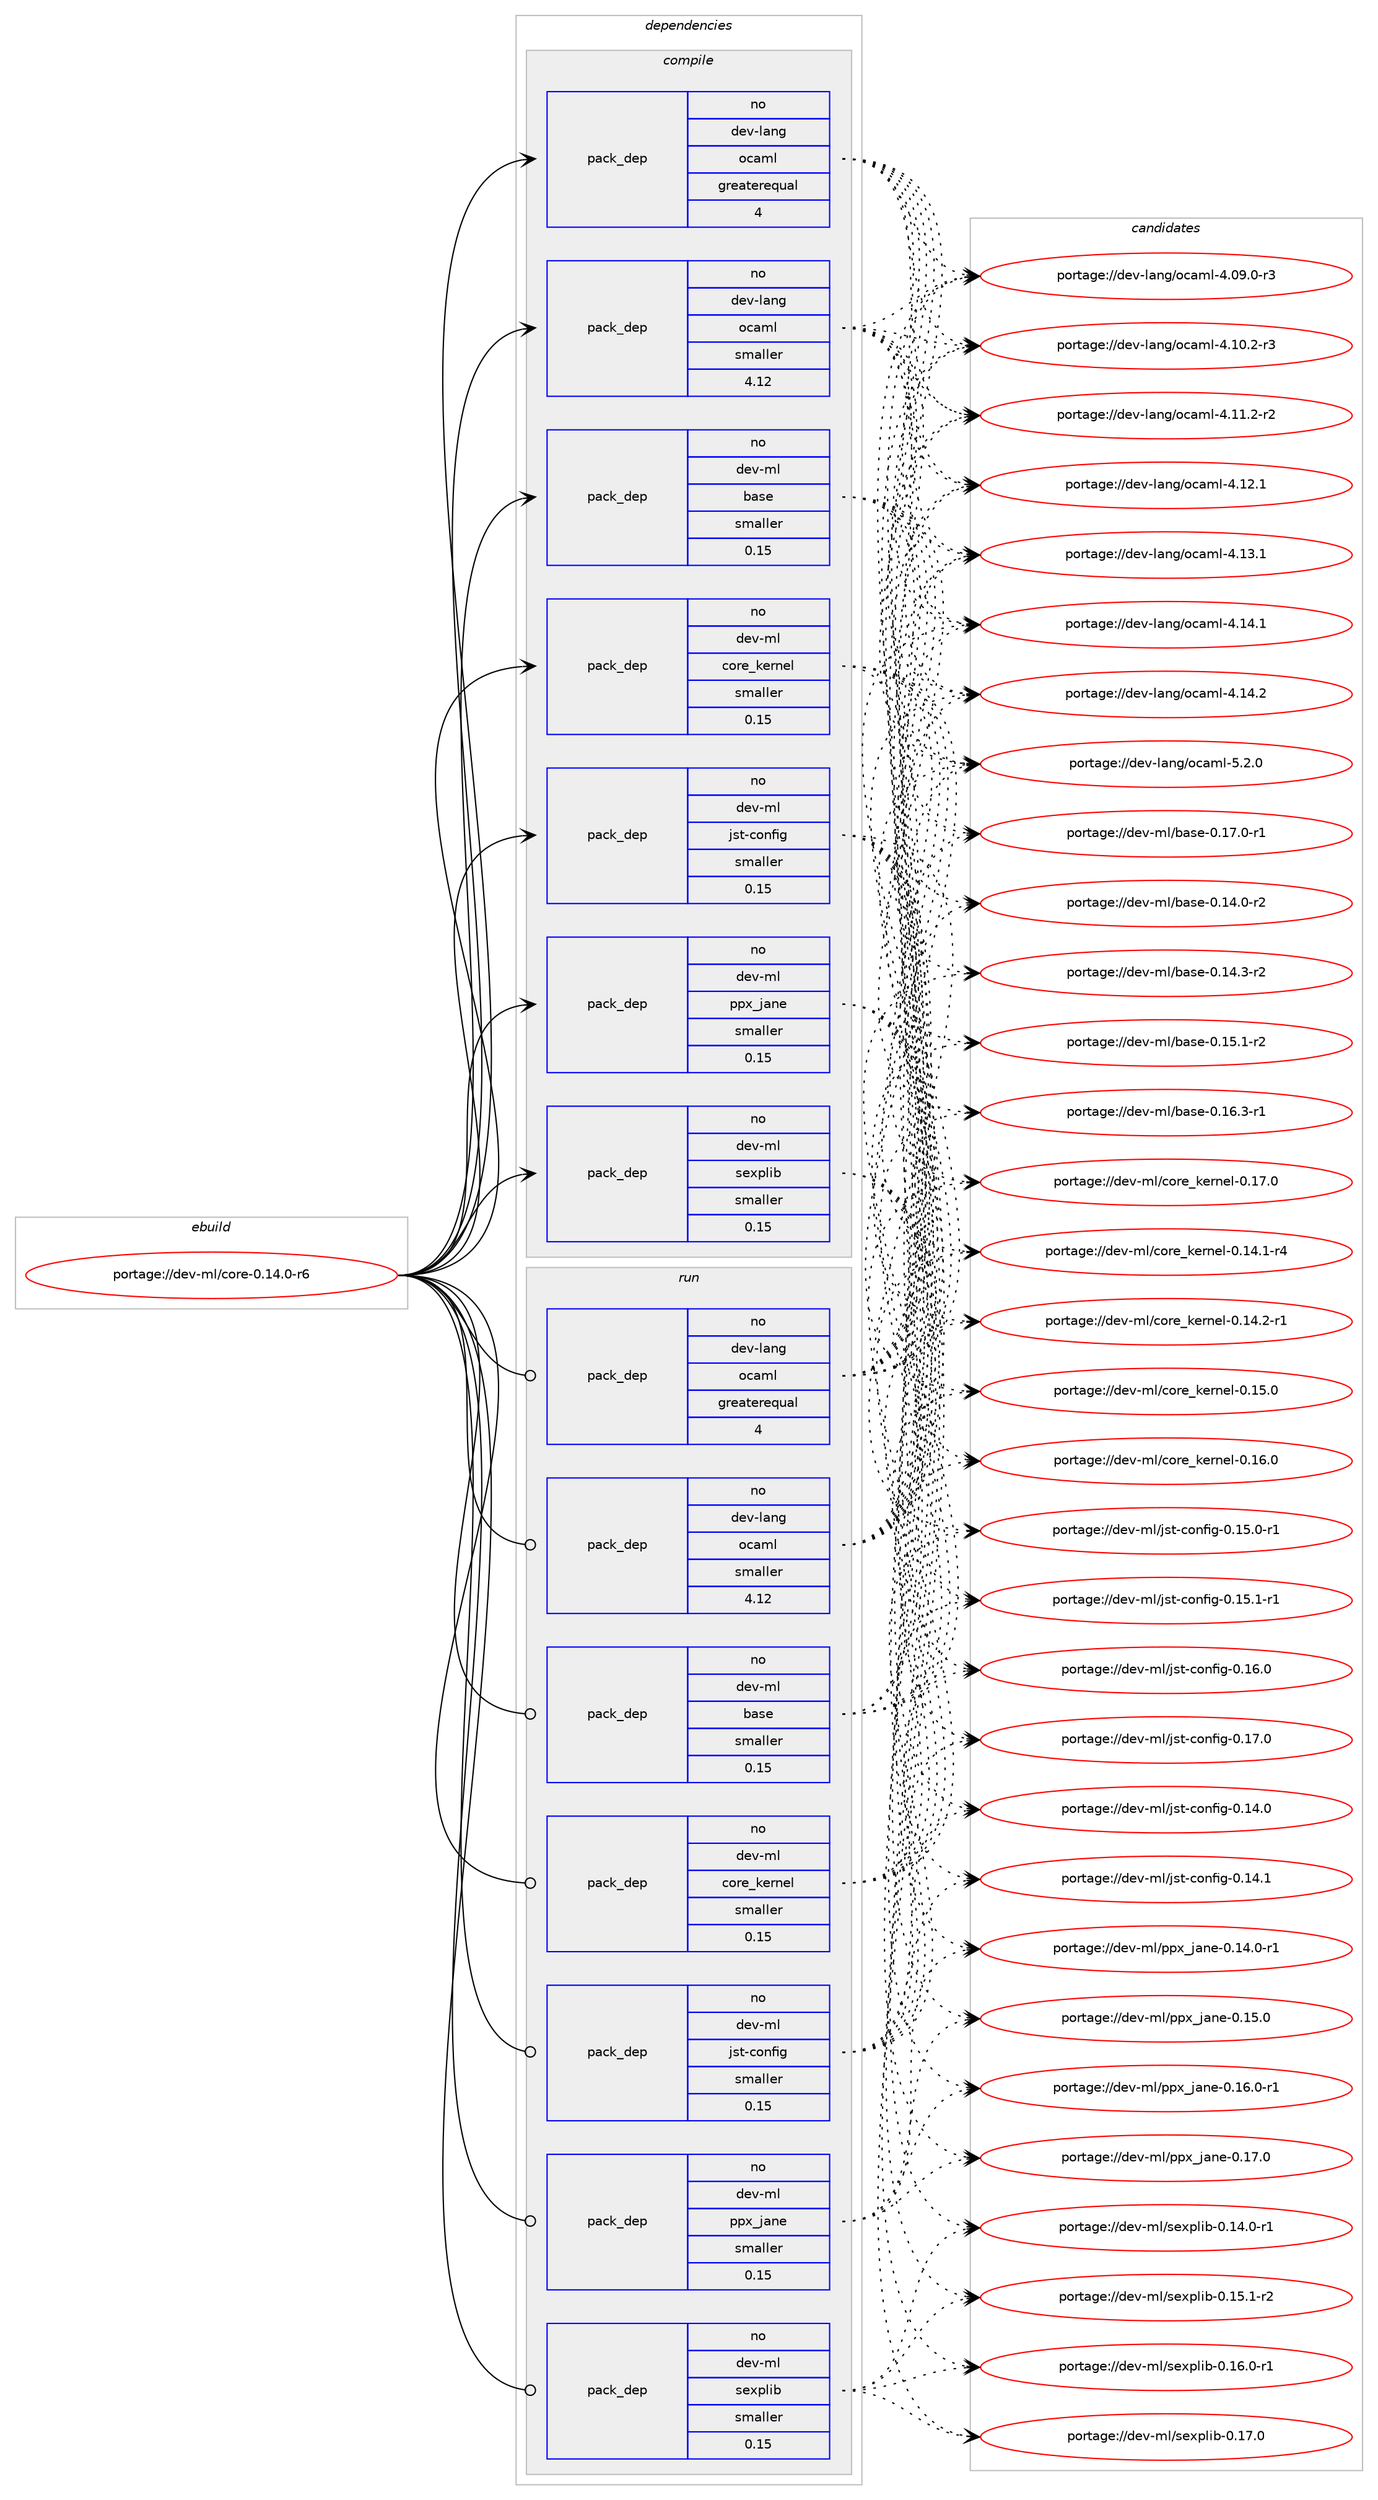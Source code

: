 digraph prolog {

# *************
# Graph options
# *************

newrank=true;
concentrate=true;
compound=true;
graph [rankdir=LR,fontname=Helvetica,fontsize=10,ranksep=1.5];#, ranksep=2.5, nodesep=0.2];
edge  [arrowhead=vee];
node  [fontname=Helvetica,fontsize=10];

# **********
# The ebuild
# **********

subgraph cluster_leftcol {
color=gray;
rank=same;
label=<<i>ebuild</i>>;
id [label="portage://dev-ml/core-0.14.0-r6", color=red, width=4, href="../dev-ml/core-0.14.0-r6.svg"];
}

# ****************
# The dependencies
# ****************

subgraph cluster_midcol {
color=gray;
label=<<i>dependencies</i>>;
subgraph cluster_compile {
fillcolor="#eeeeee";
style=filled;
label=<<i>compile</i>>;
subgraph pack29893 {
dependency59493 [label=<<TABLE BORDER="0" CELLBORDER="1" CELLSPACING="0" CELLPADDING="4" WIDTH="220"><TR><TD ROWSPAN="6" CELLPADDING="30">pack_dep</TD></TR><TR><TD WIDTH="110">no</TD></TR><TR><TD>dev-lang</TD></TR><TR><TD>ocaml</TD></TR><TR><TD>greaterequal</TD></TR><TR><TD>4</TD></TR></TABLE>>, shape=none, color=blue];
}
id:e -> dependency59493:w [weight=20,style="solid",arrowhead="vee"];
subgraph pack29894 {
dependency59494 [label=<<TABLE BORDER="0" CELLBORDER="1" CELLSPACING="0" CELLPADDING="4" WIDTH="220"><TR><TD ROWSPAN="6" CELLPADDING="30">pack_dep</TD></TR><TR><TD WIDTH="110">no</TD></TR><TR><TD>dev-lang</TD></TR><TR><TD>ocaml</TD></TR><TR><TD>smaller</TD></TR><TR><TD>4.12</TD></TR></TABLE>>, shape=none, color=blue];
}
id:e -> dependency59494:w [weight=20,style="solid",arrowhead="vee"];
subgraph pack29895 {
dependency59495 [label=<<TABLE BORDER="0" CELLBORDER="1" CELLSPACING="0" CELLPADDING="4" WIDTH="220"><TR><TD ROWSPAN="6" CELLPADDING="30">pack_dep</TD></TR><TR><TD WIDTH="110">no</TD></TR><TR><TD>dev-ml</TD></TR><TR><TD>base</TD></TR><TR><TD>smaller</TD></TR><TR><TD>0.15</TD></TR></TABLE>>, shape=none, color=blue];
}
id:e -> dependency59495:w [weight=20,style="solid",arrowhead="vee"];
subgraph pack29896 {
dependency59496 [label=<<TABLE BORDER="0" CELLBORDER="1" CELLSPACING="0" CELLPADDING="4" WIDTH="220"><TR><TD ROWSPAN="6" CELLPADDING="30">pack_dep</TD></TR><TR><TD WIDTH="110">no</TD></TR><TR><TD>dev-ml</TD></TR><TR><TD>core_kernel</TD></TR><TR><TD>smaller</TD></TR><TR><TD>0.15</TD></TR></TABLE>>, shape=none, color=blue];
}
id:e -> dependency59496:w [weight=20,style="solid",arrowhead="vee"];
# *** BEGIN UNKNOWN DEPENDENCY TYPE (TODO) ***
# id -> package_dependency(portage://dev-ml/core-0.14.0-r6,install,no,dev-ml,dune,none,[,,],any_same_slot,[])
# *** END UNKNOWN DEPENDENCY TYPE (TODO) ***

# *** BEGIN UNKNOWN DEPENDENCY TYPE (TODO) ***
# id -> package_dependency(portage://dev-ml/core-0.14.0-r6,install,no,dev-ml,jane-street-headers,none,[,,],[slot(0),subslot(0.14.0)],[])
# *** END UNKNOWN DEPENDENCY TYPE (TODO) ***

subgraph pack29897 {
dependency59497 [label=<<TABLE BORDER="0" CELLBORDER="1" CELLSPACING="0" CELLPADDING="4" WIDTH="220"><TR><TD ROWSPAN="6" CELLPADDING="30">pack_dep</TD></TR><TR><TD WIDTH="110">no</TD></TR><TR><TD>dev-ml</TD></TR><TR><TD>jst-config</TD></TR><TR><TD>smaller</TD></TR><TR><TD>0.15</TD></TR></TABLE>>, shape=none, color=blue];
}
id:e -> dependency59497:w [weight=20,style="solid",arrowhead="vee"];
subgraph pack29898 {
dependency59498 [label=<<TABLE BORDER="0" CELLBORDER="1" CELLSPACING="0" CELLPADDING="4" WIDTH="220"><TR><TD ROWSPAN="6" CELLPADDING="30">pack_dep</TD></TR><TR><TD WIDTH="110">no</TD></TR><TR><TD>dev-ml</TD></TR><TR><TD>ppx_jane</TD></TR><TR><TD>smaller</TD></TR><TR><TD>0.15</TD></TR></TABLE>>, shape=none, color=blue];
}
id:e -> dependency59498:w [weight=20,style="solid",arrowhead="vee"];
subgraph pack29899 {
dependency59499 [label=<<TABLE BORDER="0" CELLBORDER="1" CELLSPACING="0" CELLPADDING="4" WIDTH="220"><TR><TD ROWSPAN="6" CELLPADDING="30">pack_dep</TD></TR><TR><TD WIDTH="110">no</TD></TR><TR><TD>dev-ml</TD></TR><TR><TD>sexplib</TD></TR><TR><TD>smaller</TD></TR><TR><TD>0.15</TD></TR></TABLE>>, shape=none, color=blue];
}
id:e -> dependency59499:w [weight=20,style="solid",arrowhead="vee"];
# *** BEGIN UNKNOWN DEPENDENCY TYPE (TODO) ***
# id -> package_dependency(portage://dev-ml/core-0.14.0-r6,install,no,dev-ml,spawn,none,[,,],any_same_slot,[])
# *** END UNKNOWN DEPENDENCY TYPE (TODO) ***

# *** BEGIN UNKNOWN DEPENDENCY TYPE (TODO) ***
# id -> package_dependency(portage://dev-ml/core-0.14.0-r6,install,no,dev-ml,stdio,none,[,,],[slot(0),subslot(0.14.0)],[])
# *** END UNKNOWN DEPENDENCY TYPE (TODO) ***

# *** BEGIN UNKNOWN DEPENDENCY TYPE (TODO) ***
# id -> package_dependency(portage://dev-ml/core-0.14.0-r6,install,no,dev-ml,timezone,none,[,,],[slot(0),subslot(0.14.0)],[])
# *** END UNKNOWN DEPENDENCY TYPE (TODO) ***

}
subgraph cluster_compileandrun {
fillcolor="#eeeeee";
style=filled;
label=<<i>compile and run</i>>;
}
subgraph cluster_run {
fillcolor="#eeeeee";
style=filled;
label=<<i>run</i>>;
subgraph pack29900 {
dependency59500 [label=<<TABLE BORDER="0" CELLBORDER="1" CELLSPACING="0" CELLPADDING="4" WIDTH="220"><TR><TD ROWSPAN="6" CELLPADDING="30">pack_dep</TD></TR><TR><TD WIDTH="110">no</TD></TR><TR><TD>dev-lang</TD></TR><TR><TD>ocaml</TD></TR><TR><TD>greaterequal</TD></TR><TR><TD>4</TD></TR></TABLE>>, shape=none, color=blue];
}
id:e -> dependency59500:w [weight=20,style="solid",arrowhead="odot"];
subgraph pack29901 {
dependency59501 [label=<<TABLE BORDER="0" CELLBORDER="1" CELLSPACING="0" CELLPADDING="4" WIDTH="220"><TR><TD ROWSPAN="6" CELLPADDING="30">pack_dep</TD></TR><TR><TD WIDTH="110">no</TD></TR><TR><TD>dev-lang</TD></TR><TR><TD>ocaml</TD></TR><TR><TD>smaller</TD></TR><TR><TD>4.12</TD></TR></TABLE>>, shape=none, color=blue];
}
id:e -> dependency59501:w [weight=20,style="solid",arrowhead="odot"];
subgraph pack29902 {
dependency59502 [label=<<TABLE BORDER="0" CELLBORDER="1" CELLSPACING="0" CELLPADDING="4" WIDTH="220"><TR><TD ROWSPAN="6" CELLPADDING="30">pack_dep</TD></TR><TR><TD WIDTH="110">no</TD></TR><TR><TD>dev-ml</TD></TR><TR><TD>base</TD></TR><TR><TD>smaller</TD></TR><TR><TD>0.15</TD></TR></TABLE>>, shape=none, color=blue];
}
id:e -> dependency59502:w [weight=20,style="solid",arrowhead="odot"];
subgraph pack29903 {
dependency59503 [label=<<TABLE BORDER="0" CELLBORDER="1" CELLSPACING="0" CELLPADDING="4" WIDTH="220"><TR><TD ROWSPAN="6" CELLPADDING="30">pack_dep</TD></TR><TR><TD WIDTH="110">no</TD></TR><TR><TD>dev-ml</TD></TR><TR><TD>core_kernel</TD></TR><TR><TD>smaller</TD></TR><TR><TD>0.15</TD></TR></TABLE>>, shape=none, color=blue];
}
id:e -> dependency59503:w [weight=20,style="solid",arrowhead="odot"];
# *** BEGIN UNKNOWN DEPENDENCY TYPE (TODO) ***
# id -> package_dependency(portage://dev-ml/core-0.14.0-r6,run,no,dev-ml,dune,none,[,,],any_same_slot,[])
# *** END UNKNOWN DEPENDENCY TYPE (TODO) ***

# *** BEGIN UNKNOWN DEPENDENCY TYPE (TODO) ***
# id -> package_dependency(portage://dev-ml/core-0.14.0-r6,run,no,dev-ml,jane-street-headers,none,[,,],[slot(0),subslot(0.14.0)],[])
# *** END UNKNOWN DEPENDENCY TYPE (TODO) ***

subgraph pack29904 {
dependency59504 [label=<<TABLE BORDER="0" CELLBORDER="1" CELLSPACING="0" CELLPADDING="4" WIDTH="220"><TR><TD ROWSPAN="6" CELLPADDING="30">pack_dep</TD></TR><TR><TD WIDTH="110">no</TD></TR><TR><TD>dev-ml</TD></TR><TR><TD>jst-config</TD></TR><TR><TD>smaller</TD></TR><TR><TD>0.15</TD></TR></TABLE>>, shape=none, color=blue];
}
id:e -> dependency59504:w [weight=20,style="solid",arrowhead="odot"];
subgraph pack29905 {
dependency59505 [label=<<TABLE BORDER="0" CELLBORDER="1" CELLSPACING="0" CELLPADDING="4" WIDTH="220"><TR><TD ROWSPAN="6" CELLPADDING="30">pack_dep</TD></TR><TR><TD WIDTH="110">no</TD></TR><TR><TD>dev-ml</TD></TR><TR><TD>ppx_jane</TD></TR><TR><TD>smaller</TD></TR><TR><TD>0.15</TD></TR></TABLE>>, shape=none, color=blue];
}
id:e -> dependency59505:w [weight=20,style="solid",arrowhead="odot"];
subgraph pack29906 {
dependency59506 [label=<<TABLE BORDER="0" CELLBORDER="1" CELLSPACING="0" CELLPADDING="4" WIDTH="220"><TR><TD ROWSPAN="6" CELLPADDING="30">pack_dep</TD></TR><TR><TD WIDTH="110">no</TD></TR><TR><TD>dev-ml</TD></TR><TR><TD>sexplib</TD></TR><TR><TD>smaller</TD></TR><TR><TD>0.15</TD></TR></TABLE>>, shape=none, color=blue];
}
id:e -> dependency59506:w [weight=20,style="solid",arrowhead="odot"];
# *** BEGIN UNKNOWN DEPENDENCY TYPE (TODO) ***
# id -> package_dependency(portage://dev-ml/core-0.14.0-r6,run,no,dev-ml,spawn,none,[,,],any_same_slot,[])
# *** END UNKNOWN DEPENDENCY TYPE (TODO) ***

# *** BEGIN UNKNOWN DEPENDENCY TYPE (TODO) ***
# id -> package_dependency(portage://dev-ml/core-0.14.0-r6,run,no,dev-ml,stdio,none,[,,],[slot(0),subslot(0.14.0)],[])
# *** END UNKNOWN DEPENDENCY TYPE (TODO) ***

# *** BEGIN UNKNOWN DEPENDENCY TYPE (TODO) ***
# id -> package_dependency(portage://dev-ml/core-0.14.0-r6,run,no,dev-ml,timezone,none,[,,],[slot(0),subslot(0.14.0)],[])
# *** END UNKNOWN DEPENDENCY TYPE (TODO) ***

}
}

# **************
# The candidates
# **************

subgraph cluster_choices {
rank=same;
color=gray;
label=<<i>candidates</i>>;

subgraph choice29893 {
color=black;
nodesep=1;
choice1001011184510897110103471119997109108455246485746484511451 [label="portage://dev-lang/ocaml-4.09.0-r3", color=red, width=4,href="../dev-lang/ocaml-4.09.0-r3.svg"];
choice1001011184510897110103471119997109108455246494846504511451 [label="portage://dev-lang/ocaml-4.10.2-r3", color=red, width=4,href="../dev-lang/ocaml-4.10.2-r3.svg"];
choice1001011184510897110103471119997109108455246494946504511450 [label="portage://dev-lang/ocaml-4.11.2-r2", color=red, width=4,href="../dev-lang/ocaml-4.11.2-r2.svg"];
choice100101118451089711010347111999710910845524649504649 [label="portage://dev-lang/ocaml-4.12.1", color=red, width=4,href="../dev-lang/ocaml-4.12.1.svg"];
choice100101118451089711010347111999710910845524649514649 [label="portage://dev-lang/ocaml-4.13.1", color=red, width=4,href="../dev-lang/ocaml-4.13.1.svg"];
choice100101118451089711010347111999710910845524649524649 [label="portage://dev-lang/ocaml-4.14.1", color=red, width=4,href="../dev-lang/ocaml-4.14.1.svg"];
choice100101118451089711010347111999710910845524649524650 [label="portage://dev-lang/ocaml-4.14.2", color=red, width=4,href="../dev-lang/ocaml-4.14.2.svg"];
choice1001011184510897110103471119997109108455346504648 [label="portage://dev-lang/ocaml-5.2.0", color=red, width=4,href="../dev-lang/ocaml-5.2.0.svg"];
dependency59493:e -> choice1001011184510897110103471119997109108455246485746484511451:w [style=dotted,weight="100"];
dependency59493:e -> choice1001011184510897110103471119997109108455246494846504511451:w [style=dotted,weight="100"];
dependency59493:e -> choice1001011184510897110103471119997109108455246494946504511450:w [style=dotted,weight="100"];
dependency59493:e -> choice100101118451089711010347111999710910845524649504649:w [style=dotted,weight="100"];
dependency59493:e -> choice100101118451089711010347111999710910845524649514649:w [style=dotted,weight="100"];
dependency59493:e -> choice100101118451089711010347111999710910845524649524649:w [style=dotted,weight="100"];
dependency59493:e -> choice100101118451089711010347111999710910845524649524650:w [style=dotted,weight="100"];
dependency59493:e -> choice1001011184510897110103471119997109108455346504648:w [style=dotted,weight="100"];
}
subgraph choice29894 {
color=black;
nodesep=1;
choice1001011184510897110103471119997109108455246485746484511451 [label="portage://dev-lang/ocaml-4.09.0-r3", color=red, width=4,href="../dev-lang/ocaml-4.09.0-r3.svg"];
choice1001011184510897110103471119997109108455246494846504511451 [label="portage://dev-lang/ocaml-4.10.2-r3", color=red, width=4,href="../dev-lang/ocaml-4.10.2-r3.svg"];
choice1001011184510897110103471119997109108455246494946504511450 [label="portage://dev-lang/ocaml-4.11.2-r2", color=red, width=4,href="../dev-lang/ocaml-4.11.2-r2.svg"];
choice100101118451089711010347111999710910845524649504649 [label="portage://dev-lang/ocaml-4.12.1", color=red, width=4,href="../dev-lang/ocaml-4.12.1.svg"];
choice100101118451089711010347111999710910845524649514649 [label="portage://dev-lang/ocaml-4.13.1", color=red, width=4,href="../dev-lang/ocaml-4.13.1.svg"];
choice100101118451089711010347111999710910845524649524649 [label="portage://dev-lang/ocaml-4.14.1", color=red, width=4,href="../dev-lang/ocaml-4.14.1.svg"];
choice100101118451089711010347111999710910845524649524650 [label="portage://dev-lang/ocaml-4.14.2", color=red, width=4,href="../dev-lang/ocaml-4.14.2.svg"];
choice1001011184510897110103471119997109108455346504648 [label="portage://dev-lang/ocaml-5.2.0", color=red, width=4,href="../dev-lang/ocaml-5.2.0.svg"];
dependency59494:e -> choice1001011184510897110103471119997109108455246485746484511451:w [style=dotted,weight="100"];
dependency59494:e -> choice1001011184510897110103471119997109108455246494846504511451:w [style=dotted,weight="100"];
dependency59494:e -> choice1001011184510897110103471119997109108455246494946504511450:w [style=dotted,weight="100"];
dependency59494:e -> choice100101118451089711010347111999710910845524649504649:w [style=dotted,weight="100"];
dependency59494:e -> choice100101118451089711010347111999710910845524649514649:w [style=dotted,weight="100"];
dependency59494:e -> choice100101118451089711010347111999710910845524649524649:w [style=dotted,weight="100"];
dependency59494:e -> choice100101118451089711010347111999710910845524649524650:w [style=dotted,weight="100"];
dependency59494:e -> choice1001011184510897110103471119997109108455346504648:w [style=dotted,weight="100"];
}
subgraph choice29895 {
color=black;
nodesep=1;
choice10010111845109108479897115101454846495246484511450 [label="portage://dev-ml/base-0.14.0-r2", color=red, width=4,href="../dev-ml/base-0.14.0-r2.svg"];
choice10010111845109108479897115101454846495246514511450 [label="portage://dev-ml/base-0.14.3-r2", color=red, width=4,href="../dev-ml/base-0.14.3-r2.svg"];
choice10010111845109108479897115101454846495346494511450 [label="portage://dev-ml/base-0.15.1-r2", color=red, width=4,href="../dev-ml/base-0.15.1-r2.svg"];
choice10010111845109108479897115101454846495446514511449 [label="portage://dev-ml/base-0.16.3-r1", color=red, width=4,href="../dev-ml/base-0.16.3-r1.svg"];
choice10010111845109108479897115101454846495546484511449 [label="portage://dev-ml/base-0.17.0-r1", color=red, width=4,href="../dev-ml/base-0.17.0-r1.svg"];
dependency59495:e -> choice10010111845109108479897115101454846495246484511450:w [style=dotted,weight="100"];
dependency59495:e -> choice10010111845109108479897115101454846495246514511450:w [style=dotted,weight="100"];
dependency59495:e -> choice10010111845109108479897115101454846495346494511450:w [style=dotted,weight="100"];
dependency59495:e -> choice10010111845109108479897115101454846495446514511449:w [style=dotted,weight="100"];
dependency59495:e -> choice10010111845109108479897115101454846495546484511449:w [style=dotted,weight="100"];
}
subgraph choice29896 {
color=black;
nodesep=1;
choice10010111845109108479911111410195107101114110101108454846495246494511452 [label="portage://dev-ml/core_kernel-0.14.1-r4", color=red, width=4,href="../dev-ml/core_kernel-0.14.1-r4.svg"];
choice10010111845109108479911111410195107101114110101108454846495246504511449 [label="portage://dev-ml/core_kernel-0.14.2-r1", color=red, width=4,href="../dev-ml/core_kernel-0.14.2-r1.svg"];
choice1001011184510910847991111141019510710111411010110845484649534648 [label="portage://dev-ml/core_kernel-0.15.0", color=red, width=4,href="../dev-ml/core_kernel-0.15.0.svg"];
choice1001011184510910847991111141019510710111411010110845484649544648 [label="portage://dev-ml/core_kernel-0.16.0", color=red, width=4,href="../dev-ml/core_kernel-0.16.0.svg"];
choice1001011184510910847991111141019510710111411010110845484649554648 [label="portage://dev-ml/core_kernel-0.17.0", color=red, width=4,href="../dev-ml/core_kernel-0.17.0.svg"];
dependency59496:e -> choice10010111845109108479911111410195107101114110101108454846495246494511452:w [style=dotted,weight="100"];
dependency59496:e -> choice10010111845109108479911111410195107101114110101108454846495246504511449:w [style=dotted,weight="100"];
dependency59496:e -> choice1001011184510910847991111141019510710111411010110845484649534648:w [style=dotted,weight="100"];
dependency59496:e -> choice1001011184510910847991111141019510710111411010110845484649544648:w [style=dotted,weight="100"];
dependency59496:e -> choice1001011184510910847991111141019510710111411010110845484649554648:w [style=dotted,weight="100"];
}
subgraph choice29897 {
color=black;
nodesep=1;
choice1001011184510910847106115116459911111010210510345484649524648 [label="portage://dev-ml/jst-config-0.14.0", color=red, width=4,href="../dev-ml/jst-config-0.14.0.svg"];
choice1001011184510910847106115116459911111010210510345484649524649 [label="portage://dev-ml/jst-config-0.14.1", color=red, width=4,href="../dev-ml/jst-config-0.14.1.svg"];
choice10010111845109108471061151164599111110102105103454846495346484511449 [label="portage://dev-ml/jst-config-0.15.0-r1", color=red, width=4,href="../dev-ml/jst-config-0.15.0-r1.svg"];
choice10010111845109108471061151164599111110102105103454846495346494511449 [label="portage://dev-ml/jst-config-0.15.1-r1", color=red, width=4,href="../dev-ml/jst-config-0.15.1-r1.svg"];
choice1001011184510910847106115116459911111010210510345484649544648 [label="portage://dev-ml/jst-config-0.16.0", color=red, width=4,href="../dev-ml/jst-config-0.16.0.svg"];
choice1001011184510910847106115116459911111010210510345484649554648 [label="portage://dev-ml/jst-config-0.17.0", color=red, width=4,href="../dev-ml/jst-config-0.17.0.svg"];
dependency59497:e -> choice1001011184510910847106115116459911111010210510345484649524648:w [style=dotted,weight="100"];
dependency59497:e -> choice1001011184510910847106115116459911111010210510345484649524649:w [style=dotted,weight="100"];
dependency59497:e -> choice10010111845109108471061151164599111110102105103454846495346484511449:w [style=dotted,weight="100"];
dependency59497:e -> choice10010111845109108471061151164599111110102105103454846495346494511449:w [style=dotted,weight="100"];
dependency59497:e -> choice1001011184510910847106115116459911111010210510345484649544648:w [style=dotted,weight="100"];
dependency59497:e -> choice1001011184510910847106115116459911111010210510345484649554648:w [style=dotted,weight="100"];
}
subgraph choice29898 {
color=black;
nodesep=1;
choice10010111845109108471121121209510697110101454846495246484511449 [label="portage://dev-ml/ppx_jane-0.14.0-r1", color=red, width=4,href="../dev-ml/ppx_jane-0.14.0-r1.svg"];
choice1001011184510910847112112120951069711010145484649534648 [label="portage://dev-ml/ppx_jane-0.15.0", color=red, width=4,href="../dev-ml/ppx_jane-0.15.0.svg"];
choice10010111845109108471121121209510697110101454846495446484511449 [label="portage://dev-ml/ppx_jane-0.16.0-r1", color=red, width=4,href="../dev-ml/ppx_jane-0.16.0-r1.svg"];
choice1001011184510910847112112120951069711010145484649554648 [label="portage://dev-ml/ppx_jane-0.17.0", color=red, width=4,href="../dev-ml/ppx_jane-0.17.0.svg"];
dependency59498:e -> choice10010111845109108471121121209510697110101454846495246484511449:w [style=dotted,weight="100"];
dependency59498:e -> choice1001011184510910847112112120951069711010145484649534648:w [style=dotted,weight="100"];
dependency59498:e -> choice10010111845109108471121121209510697110101454846495446484511449:w [style=dotted,weight="100"];
dependency59498:e -> choice1001011184510910847112112120951069711010145484649554648:w [style=dotted,weight="100"];
}
subgraph choice29899 {
color=black;
nodesep=1;
choice100101118451091084711510112011210810598454846495246484511449 [label="portage://dev-ml/sexplib-0.14.0-r1", color=red, width=4,href="../dev-ml/sexplib-0.14.0-r1.svg"];
choice100101118451091084711510112011210810598454846495346494511450 [label="portage://dev-ml/sexplib-0.15.1-r2", color=red, width=4,href="../dev-ml/sexplib-0.15.1-r2.svg"];
choice100101118451091084711510112011210810598454846495446484511449 [label="portage://dev-ml/sexplib-0.16.0-r1", color=red, width=4,href="../dev-ml/sexplib-0.16.0-r1.svg"];
choice10010111845109108471151011201121081059845484649554648 [label="portage://dev-ml/sexplib-0.17.0", color=red, width=4,href="../dev-ml/sexplib-0.17.0.svg"];
dependency59499:e -> choice100101118451091084711510112011210810598454846495246484511449:w [style=dotted,weight="100"];
dependency59499:e -> choice100101118451091084711510112011210810598454846495346494511450:w [style=dotted,weight="100"];
dependency59499:e -> choice100101118451091084711510112011210810598454846495446484511449:w [style=dotted,weight="100"];
dependency59499:e -> choice10010111845109108471151011201121081059845484649554648:w [style=dotted,weight="100"];
}
subgraph choice29900 {
color=black;
nodesep=1;
choice1001011184510897110103471119997109108455246485746484511451 [label="portage://dev-lang/ocaml-4.09.0-r3", color=red, width=4,href="../dev-lang/ocaml-4.09.0-r3.svg"];
choice1001011184510897110103471119997109108455246494846504511451 [label="portage://dev-lang/ocaml-4.10.2-r3", color=red, width=4,href="../dev-lang/ocaml-4.10.2-r3.svg"];
choice1001011184510897110103471119997109108455246494946504511450 [label="portage://dev-lang/ocaml-4.11.2-r2", color=red, width=4,href="../dev-lang/ocaml-4.11.2-r2.svg"];
choice100101118451089711010347111999710910845524649504649 [label="portage://dev-lang/ocaml-4.12.1", color=red, width=4,href="../dev-lang/ocaml-4.12.1.svg"];
choice100101118451089711010347111999710910845524649514649 [label="portage://dev-lang/ocaml-4.13.1", color=red, width=4,href="../dev-lang/ocaml-4.13.1.svg"];
choice100101118451089711010347111999710910845524649524649 [label="portage://dev-lang/ocaml-4.14.1", color=red, width=4,href="../dev-lang/ocaml-4.14.1.svg"];
choice100101118451089711010347111999710910845524649524650 [label="portage://dev-lang/ocaml-4.14.2", color=red, width=4,href="../dev-lang/ocaml-4.14.2.svg"];
choice1001011184510897110103471119997109108455346504648 [label="portage://dev-lang/ocaml-5.2.0", color=red, width=4,href="../dev-lang/ocaml-5.2.0.svg"];
dependency59500:e -> choice1001011184510897110103471119997109108455246485746484511451:w [style=dotted,weight="100"];
dependency59500:e -> choice1001011184510897110103471119997109108455246494846504511451:w [style=dotted,weight="100"];
dependency59500:e -> choice1001011184510897110103471119997109108455246494946504511450:w [style=dotted,weight="100"];
dependency59500:e -> choice100101118451089711010347111999710910845524649504649:w [style=dotted,weight="100"];
dependency59500:e -> choice100101118451089711010347111999710910845524649514649:w [style=dotted,weight="100"];
dependency59500:e -> choice100101118451089711010347111999710910845524649524649:w [style=dotted,weight="100"];
dependency59500:e -> choice100101118451089711010347111999710910845524649524650:w [style=dotted,weight="100"];
dependency59500:e -> choice1001011184510897110103471119997109108455346504648:w [style=dotted,weight="100"];
}
subgraph choice29901 {
color=black;
nodesep=1;
choice1001011184510897110103471119997109108455246485746484511451 [label="portage://dev-lang/ocaml-4.09.0-r3", color=red, width=4,href="../dev-lang/ocaml-4.09.0-r3.svg"];
choice1001011184510897110103471119997109108455246494846504511451 [label="portage://dev-lang/ocaml-4.10.2-r3", color=red, width=4,href="../dev-lang/ocaml-4.10.2-r3.svg"];
choice1001011184510897110103471119997109108455246494946504511450 [label="portage://dev-lang/ocaml-4.11.2-r2", color=red, width=4,href="../dev-lang/ocaml-4.11.2-r2.svg"];
choice100101118451089711010347111999710910845524649504649 [label="portage://dev-lang/ocaml-4.12.1", color=red, width=4,href="../dev-lang/ocaml-4.12.1.svg"];
choice100101118451089711010347111999710910845524649514649 [label="portage://dev-lang/ocaml-4.13.1", color=red, width=4,href="../dev-lang/ocaml-4.13.1.svg"];
choice100101118451089711010347111999710910845524649524649 [label="portage://dev-lang/ocaml-4.14.1", color=red, width=4,href="../dev-lang/ocaml-4.14.1.svg"];
choice100101118451089711010347111999710910845524649524650 [label="portage://dev-lang/ocaml-4.14.2", color=red, width=4,href="../dev-lang/ocaml-4.14.2.svg"];
choice1001011184510897110103471119997109108455346504648 [label="portage://dev-lang/ocaml-5.2.0", color=red, width=4,href="../dev-lang/ocaml-5.2.0.svg"];
dependency59501:e -> choice1001011184510897110103471119997109108455246485746484511451:w [style=dotted,weight="100"];
dependency59501:e -> choice1001011184510897110103471119997109108455246494846504511451:w [style=dotted,weight="100"];
dependency59501:e -> choice1001011184510897110103471119997109108455246494946504511450:w [style=dotted,weight="100"];
dependency59501:e -> choice100101118451089711010347111999710910845524649504649:w [style=dotted,weight="100"];
dependency59501:e -> choice100101118451089711010347111999710910845524649514649:w [style=dotted,weight="100"];
dependency59501:e -> choice100101118451089711010347111999710910845524649524649:w [style=dotted,weight="100"];
dependency59501:e -> choice100101118451089711010347111999710910845524649524650:w [style=dotted,weight="100"];
dependency59501:e -> choice1001011184510897110103471119997109108455346504648:w [style=dotted,weight="100"];
}
subgraph choice29902 {
color=black;
nodesep=1;
choice10010111845109108479897115101454846495246484511450 [label="portage://dev-ml/base-0.14.0-r2", color=red, width=4,href="../dev-ml/base-0.14.0-r2.svg"];
choice10010111845109108479897115101454846495246514511450 [label="portage://dev-ml/base-0.14.3-r2", color=red, width=4,href="../dev-ml/base-0.14.3-r2.svg"];
choice10010111845109108479897115101454846495346494511450 [label="portage://dev-ml/base-0.15.1-r2", color=red, width=4,href="../dev-ml/base-0.15.1-r2.svg"];
choice10010111845109108479897115101454846495446514511449 [label="portage://dev-ml/base-0.16.3-r1", color=red, width=4,href="../dev-ml/base-0.16.3-r1.svg"];
choice10010111845109108479897115101454846495546484511449 [label="portage://dev-ml/base-0.17.0-r1", color=red, width=4,href="../dev-ml/base-0.17.0-r1.svg"];
dependency59502:e -> choice10010111845109108479897115101454846495246484511450:w [style=dotted,weight="100"];
dependency59502:e -> choice10010111845109108479897115101454846495246514511450:w [style=dotted,weight="100"];
dependency59502:e -> choice10010111845109108479897115101454846495346494511450:w [style=dotted,weight="100"];
dependency59502:e -> choice10010111845109108479897115101454846495446514511449:w [style=dotted,weight="100"];
dependency59502:e -> choice10010111845109108479897115101454846495546484511449:w [style=dotted,weight="100"];
}
subgraph choice29903 {
color=black;
nodesep=1;
choice10010111845109108479911111410195107101114110101108454846495246494511452 [label="portage://dev-ml/core_kernel-0.14.1-r4", color=red, width=4,href="../dev-ml/core_kernel-0.14.1-r4.svg"];
choice10010111845109108479911111410195107101114110101108454846495246504511449 [label="portage://dev-ml/core_kernel-0.14.2-r1", color=red, width=4,href="../dev-ml/core_kernel-0.14.2-r1.svg"];
choice1001011184510910847991111141019510710111411010110845484649534648 [label="portage://dev-ml/core_kernel-0.15.0", color=red, width=4,href="../dev-ml/core_kernel-0.15.0.svg"];
choice1001011184510910847991111141019510710111411010110845484649544648 [label="portage://dev-ml/core_kernel-0.16.0", color=red, width=4,href="../dev-ml/core_kernel-0.16.0.svg"];
choice1001011184510910847991111141019510710111411010110845484649554648 [label="portage://dev-ml/core_kernel-0.17.0", color=red, width=4,href="../dev-ml/core_kernel-0.17.0.svg"];
dependency59503:e -> choice10010111845109108479911111410195107101114110101108454846495246494511452:w [style=dotted,weight="100"];
dependency59503:e -> choice10010111845109108479911111410195107101114110101108454846495246504511449:w [style=dotted,weight="100"];
dependency59503:e -> choice1001011184510910847991111141019510710111411010110845484649534648:w [style=dotted,weight="100"];
dependency59503:e -> choice1001011184510910847991111141019510710111411010110845484649544648:w [style=dotted,weight="100"];
dependency59503:e -> choice1001011184510910847991111141019510710111411010110845484649554648:w [style=dotted,weight="100"];
}
subgraph choice29904 {
color=black;
nodesep=1;
choice1001011184510910847106115116459911111010210510345484649524648 [label="portage://dev-ml/jst-config-0.14.0", color=red, width=4,href="../dev-ml/jst-config-0.14.0.svg"];
choice1001011184510910847106115116459911111010210510345484649524649 [label="portage://dev-ml/jst-config-0.14.1", color=red, width=4,href="../dev-ml/jst-config-0.14.1.svg"];
choice10010111845109108471061151164599111110102105103454846495346484511449 [label="portage://dev-ml/jst-config-0.15.0-r1", color=red, width=4,href="../dev-ml/jst-config-0.15.0-r1.svg"];
choice10010111845109108471061151164599111110102105103454846495346494511449 [label="portage://dev-ml/jst-config-0.15.1-r1", color=red, width=4,href="../dev-ml/jst-config-0.15.1-r1.svg"];
choice1001011184510910847106115116459911111010210510345484649544648 [label="portage://dev-ml/jst-config-0.16.0", color=red, width=4,href="../dev-ml/jst-config-0.16.0.svg"];
choice1001011184510910847106115116459911111010210510345484649554648 [label="portage://dev-ml/jst-config-0.17.0", color=red, width=4,href="../dev-ml/jst-config-0.17.0.svg"];
dependency59504:e -> choice1001011184510910847106115116459911111010210510345484649524648:w [style=dotted,weight="100"];
dependency59504:e -> choice1001011184510910847106115116459911111010210510345484649524649:w [style=dotted,weight="100"];
dependency59504:e -> choice10010111845109108471061151164599111110102105103454846495346484511449:w [style=dotted,weight="100"];
dependency59504:e -> choice10010111845109108471061151164599111110102105103454846495346494511449:w [style=dotted,weight="100"];
dependency59504:e -> choice1001011184510910847106115116459911111010210510345484649544648:w [style=dotted,weight="100"];
dependency59504:e -> choice1001011184510910847106115116459911111010210510345484649554648:w [style=dotted,weight="100"];
}
subgraph choice29905 {
color=black;
nodesep=1;
choice10010111845109108471121121209510697110101454846495246484511449 [label="portage://dev-ml/ppx_jane-0.14.0-r1", color=red, width=4,href="../dev-ml/ppx_jane-0.14.0-r1.svg"];
choice1001011184510910847112112120951069711010145484649534648 [label="portage://dev-ml/ppx_jane-0.15.0", color=red, width=4,href="../dev-ml/ppx_jane-0.15.0.svg"];
choice10010111845109108471121121209510697110101454846495446484511449 [label="portage://dev-ml/ppx_jane-0.16.0-r1", color=red, width=4,href="../dev-ml/ppx_jane-0.16.0-r1.svg"];
choice1001011184510910847112112120951069711010145484649554648 [label="portage://dev-ml/ppx_jane-0.17.0", color=red, width=4,href="../dev-ml/ppx_jane-0.17.0.svg"];
dependency59505:e -> choice10010111845109108471121121209510697110101454846495246484511449:w [style=dotted,weight="100"];
dependency59505:e -> choice1001011184510910847112112120951069711010145484649534648:w [style=dotted,weight="100"];
dependency59505:e -> choice10010111845109108471121121209510697110101454846495446484511449:w [style=dotted,weight="100"];
dependency59505:e -> choice1001011184510910847112112120951069711010145484649554648:w [style=dotted,weight="100"];
}
subgraph choice29906 {
color=black;
nodesep=1;
choice100101118451091084711510112011210810598454846495246484511449 [label="portage://dev-ml/sexplib-0.14.0-r1", color=red, width=4,href="../dev-ml/sexplib-0.14.0-r1.svg"];
choice100101118451091084711510112011210810598454846495346494511450 [label="portage://dev-ml/sexplib-0.15.1-r2", color=red, width=4,href="../dev-ml/sexplib-0.15.1-r2.svg"];
choice100101118451091084711510112011210810598454846495446484511449 [label="portage://dev-ml/sexplib-0.16.0-r1", color=red, width=4,href="../dev-ml/sexplib-0.16.0-r1.svg"];
choice10010111845109108471151011201121081059845484649554648 [label="portage://dev-ml/sexplib-0.17.0", color=red, width=4,href="../dev-ml/sexplib-0.17.0.svg"];
dependency59506:e -> choice100101118451091084711510112011210810598454846495246484511449:w [style=dotted,weight="100"];
dependency59506:e -> choice100101118451091084711510112011210810598454846495346494511450:w [style=dotted,weight="100"];
dependency59506:e -> choice100101118451091084711510112011210810598454846495446484511449:w [style=dotted,weight="100"];
dependency59506:e -> choice10010111845109108471151011201121081059845484649554648:w [style=dotted,weight="100"];
}
}

}
